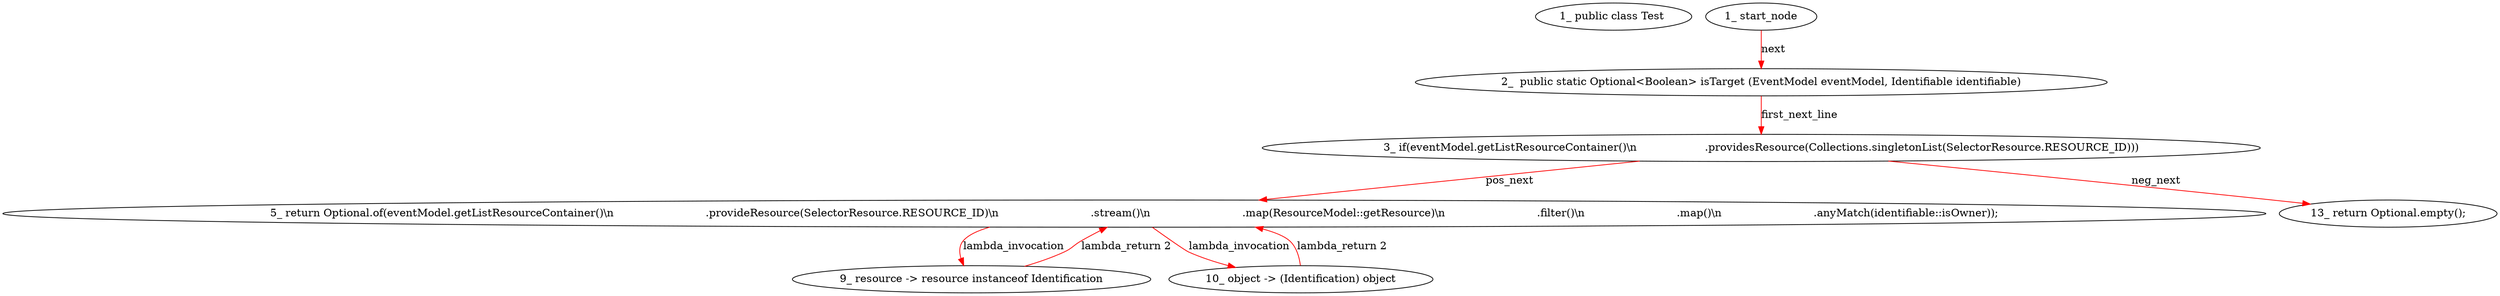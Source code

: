 digraph  {
6 [label="1_\ public\ class\ Test\ ", type_label=class_declaration];
10 [label="2_\ \ public\ static\ Optional<Boolean>\ isTarget\ \(EventModel\ eventModel,\ Identifiable\ identifiable\)", type_label=method_declaration];
25 [label="3_\ if\(eventModel\.getListResourceContainer\(\)\\n\ \ \ \ \ \ \ \ \ \ \ \ \ \ \ \ \ \ \ \ \.providesResource\(Collections\.singletonList\(SelectorResource\.RESOURCE_ID\)\)\)", type_label=if];
42 [label="5_\ return\ Optional\.of\(eventModel\.getListResourceContainer\(\)\\n\ \ \ \ \ \ \ \ \ \ \ \ \ \ \ \ \ \ \ \ \ \ \ \ \ \ \ \.provideResource\(SelectorResource\.RESOURCE_ID\)\\n\ \ \ \ \ \ \ \ \ \ \ \ \ \ \ \ \ \ \ \ \ \ \ \ \ \ \ \.stream\(\)\\n\ \ \ \ \ \ \ \ \ \ \ \ \ \ \ \ \ \ \ \ \ \ \ \ \ \ \ \.map\(ResourceModel::getResource\)\\n\ \ \ \ \ \ \ \ \ \ \ \ \ \ \ \ \ \ \ \ \ \ \ \ \ \ \ \.filter\(\)\\n\ \ \ \ \ \ \ \ \ \ \ \ \ \ \ \ \ \ \ \ \ \ \ \ \ \ \ \.map\(\)\\n\ \ \ \ \ \ \ \ \ \ \ \ \ \ \ \ \ \ \ \ \ \ \ \ \ \ \ \.anyMatch\(identifiable::isOwner\)\);", type_label=expression_statement];
71 [label="9_\ resource\ \->\ resource\ instanceof\ Identification", type_label=expression_statement];
78 [label="10_\ object\ \->\ \(Identification\)\ object", type_label=expression_statement];
89 [label="13_\ return\ Optional\.empty\(\);", type_label=return];
1 [label="1_\ start_node", type_label=start];
10 -> 25  [color=red, controlflow_type=first_next_line, edge_type=CFG_edge, key=0, label=first_next_line];
25 -> 42  [color=red, controlflow_type=pos_next, edge_type=CFG_edge, key=0, label=pos_next];
25 -> 89  [color=red, controlflow_type=neg_next, edge_type=CFG_edge, key=0, label=neg_next];
42 -> 78  [color=red, controlflow_type=lambda_invocation, edge_type=CFG_edge, key=0, label=lambda_invocation];
42 -> 71  [color=red, controlflow_type=lambda_invocation, edge_type=CFG_edge, key=0, label=lambda_invocation];
71 -> 42  [color=red, controlflow_type="lambda_return 2", edge_type=CFG_edge, key=0, label="lambda_return 2"];
78 -> 42  [color=red, controlflow_type="lambda_return 2", edge_type=CFG_edge, key=0, label="lambda_return 2"];
1 -> 10  [color=red, controlflow_type=next, edge_type=CFG_edge, key=0, label=next];
}
